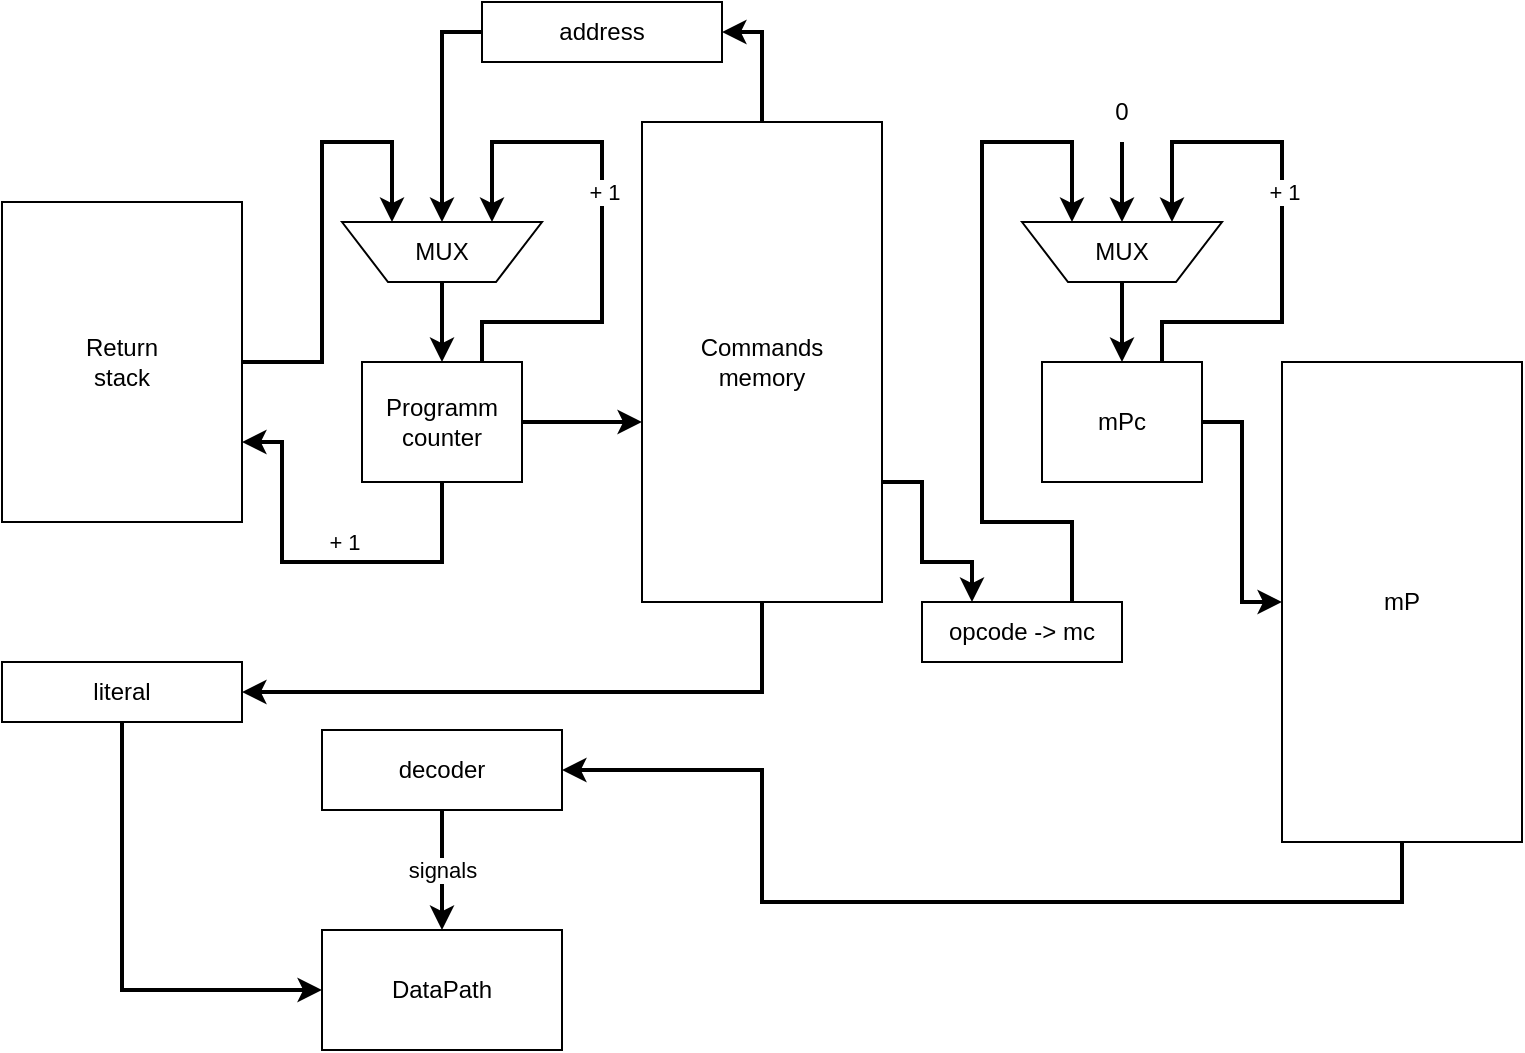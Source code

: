 <mxfile version="20.5.3" type="embed"><diagram name="Страница — 1" id="-2dhWkgFpOOAvYboyMm9"><mxGraphModel dx="1045" dy="750" grid="1" gridSize="10" guides="1" tooltips="1" connect="1" arrows="1" fold="1" page="1" pageScale="1" pageWidth="827" pageHeight="1169" math="0" shadow="0"><root><mxCell id="0"/><mxCell id="1" parent="0"/><mxCell id="Bh3pZPlAoXe7MRYz6FHz-1" value="DataPath" style="rounded=0;whiteSpace=wrap;html=1;" parent="1" vertex="1"><mxGeometry x="200" y="524" width="120" height="60" as="geometry"/></mxCell><mxCell id="Bh3pZPlAoXe7MRYz6FHz-2" value="Return&lt;div&gt;stack&lt;/div&gt;" style="rounded=0;whiteSpace=wrap;html=1;" parent="1" vertex="1"><mxGeometry x="40" y="160" width="120" height="160" as="geometry"/></mxCell><mxCell id="Bh3pZPlAoXe7MRYz6FHz-3" value="Commands&lt;div&gt;&lt;span style=&quot;background-color: initial;&quot;&gt;memory&lt;/span&gt;&lt;br&gt;&lt;/div&gt;" style="rounded=0;whiteSpace=wrap;html=1;" parent="1" vertex="1"><mxGeometry x="360" y="120" width="120" height="240" as="geometry"/></mxCell><mxCell id="Bh3pZPlAoXe7MRYz6FHz-4" value="mP" style="rounded=0;whiteSpace=wrap;html=1;" parent="1" vertex="1"><mxGeometry x="680" y="240" width="120" height="240" as="geometry"/></mxCell><mxCell id="Bh3pZPlAoXe7MRYz6FHz-5" value="mPc" style="rounded=0;whiteSpace=wrap;html=1;" parent="1" vertex="1"><mxGeometry x="560" y="240" width="80" height="60" as="geometry"/></mxCell><mxCell id="Bh3pZPlAoXe7MRYz6FHz-6" value="decoder" style="rounded=0;whiteSpace=wrap;html=1;" parent="1" vertex="1"><mxGeometry x="200" y="424" width="120" height="40" as="geometry"/></mxCell><mxCell id="Bh3pZPlAoXe7MRYz6FHz-8" value="Programm&lt;div&gt;counter&lt;/div&gt;" style="rounded=0;whiteSpace=wrap;html=1;" parent="1" vertex="1"><mxGeometry x="220" y="240" width="80" height="60" as="geometry"/></mxCell><mxCell id="2" value="" style="endArrow=classic;html=1;rounded=0;exitX=1;exitY=0.5;exitDx=0;exitDy=0;entryX=0;entryY=0.5;entryDx=0;entryDy=0;strokeWidth=2;" edge="1" parent="1" source="Bh3pZPlAoXe7MRYz6FHz-5" target="Bh3pZPlAoXe7MRYz6FHz-4"><mxGeometry width="50" height="50" relative="1" as="geometry"><mxPoint x="390" y="530" as="sourcePoint"/><mxPoint x="440" y="480" as="targetPoint"/><Array as="points"><mxPoint x="660" y="270"/><mxPoint x="660" y="360"/></Array></mxGeometry></mxCell><mxCell id="4" value="MUX" style="verticalLabelPosition=middle;verticalAlign=middle;html=1;shape=trapezoid;perimeter=trapezoidPerimeter;whiteSpace=wrap;size=0.23;arcSize=10;flipV=1;labelPosition=center;align=center;rotation=0;" vertex="1" parent="1"><mxGeometry x="550" y="170" width="100" height="30" as="geometry"/></mxCell><mxCell id="5" value="" style="endArrow=classic;html=1;rounded=0;exitX=0.5;exitY=1;exitDx=0;exitDy=0;entryX=0.5;entryY=0;entryDx=0;entryDy=0;strokeWidth=2;" edge="1" parent="1" source="4" target="Bh3pZPlAoXe7MRYz6FHz-5"><mxGeometry width="50" height="50" relative="1" as="geometry"><mxPoint x="510" y="410" as="sourcePoint"/><mxPoint x="560" y="360" as="targetPoint"/></mxGeometry></mxCell><mxCell id="6" value="" style="endArrow=classic;html=1;rounded=0;exitX=0.5;exitY=1;exitDx=0;exitDy=0;entryX=1;entryY=0.5;entryDx=0;entryDy=0;strokeWidth=2;" edge="1" parent="1" source="Bh3pZPlAoXe7MRYz6FHz-4" target="Bh3pZPlAoXe7MRYz6FHz-6"><mxGeometry width="50" height="50" relative="1" as="geometry"><mxPoint x="510" y="410" as="sourcePoint"/><mxPoint x="560" y="360" as="targetPoint"/><Array as="points"><mxPoint x="740" y="510"/><mxPoint x="420" y="510"/><mxPoint x="420" y="444"/></Array></mxGeometry></mxCell><mxCell id="7" value="" style="endArrow=classic;html=1;rounded=0;exitX=0.5;exitY=1;exitDx=0;exitDy=0;entryX=0.5;entryY=0;entryDx=0;entryDy=0;strokeWidth=2;" edge="1" parent="1" source="Bh3pZPlAoXe7MRYz6FHz-6" target="Bh3pZPlAoXe7MRYz6FHz-1"><mxGeometry relative="1" as="geometry"><mxPoint x="480" y="414" as="sourcePoint"/><mxPoint x="580" y="414" as="targetPoint"/></mxGeometry></mxCell><mxCell id="8" value="signals" style="edgeLabel;resizable=0;html=1;align=center;verticalAlign=middle;" connectable="0" vertex="1" parent="7"><mxGeometry relative="1" as="geometry"/></mxCell><mxCell id="9" value="" style="endArrow=classic;html=1;rounded=0;exitX=0.75;exitY=0;exitDx=0;exitDy=0;entryX=0.75;entryY=0;entryDx=0;entryDy=0;strokeWidth=2;" edge="1" parent="1" source="Bh3pZPlAoXe7MRYz6FHz-5" target="4"><mxGeometry width="50" height="50" relative="1" as="geometry"><mxPoint x="390" y="300" as="sourcePoint"/><mxPoint x="440" y="250" as="targetPoint"/><Array as="points"><mxPoint x="620" y="220"/><mxPoint x="680" y="220"/><mxPoint x="680" y="130"/><mxPoint x="625" y="130"/></Array></mxGeometry></mxCell><mxCell id="10" value="+ 1" style="edgeLabel;html=1;align=center;verticalAlign=middle;resizable=0;points=[];" vertex="1" connectable="0" parent="9"><mxGeometry x="0.099" y="-1" relative="1" as="geometry"><mxPoint as="offset"/></mxGeometry></mxCell><mxCell id="11" value="" style="endArrow=classic;html=1;rounded=0;entryX=0.5;entryY=0;entryDx=0;entryDy=0;exitX=0.5;exitY=1;exitDx=0;exitDy=0;strokeWidth=2;" edge="1" parent="1" source="12" target="4"><mxGeometry width="50" height="50" relative="1" as="geometry"><mxPoint x="600" y="130" as="sourcePoint"/><mxPoint x="560" y="180" as="targetPoint"/></mxGeometry></mxCell><mxCell id="12" value="0" style="text;html=1;strokeColor=none;fillColor=none;align=center;verticalAlign=middle;whiteSpace=wrap;rounded=0;strokeWidth=2;" vertex="1" parent="1"><mxGeometry x="590" y="100" width="20" height="30" as="geometry"/></mxCell><mxCell id="13" value="opcode -&amp;gt; mc" style="rounded=0;whiteSpace=wrap;html=1;" vertex="1" parent="1"><mxGeometry x="500" y="360" width="100" height="30" as="geometry"/></mxCell><mxCell id="14" value="" style="endArrow=classic;html=1;rounded=0;exitX=1;exitY=0.75;exitDx=0;exitDy=0;entryX=0.25;entryY=0;entryDx=0;entryDy=0;strokeWidth=2;" edge="1" parent="1" source="Bh3pZPlAoXe7MRYz6FHz-3" target="13"><mxGeometry width="50" height="50" relative="1" as="geometry"><mxPoint x="510" y="340" as="sourcePoint"/><mxPoint x="560" y="290" as="targetPoint"/><Array as="points"><mxPoint x="500" y="300"/><mxPoint x="500" y="340"/><mxPoint x="525" y="340"/></Array></mxGeometry></mxCell><mxCell id="15" value="" style="endArrow=classic;html=1;rounded=0;exitX=0.75;exitY=0;exitDx=0;exitDy=0;entryX=0.25;entryY=0;entryDx=0;entryDy=0;strokeWidth=2;" edge="1" parent="1" source="13" target="4"><mxGeometry width="50" height="50" relative="1" as="geometry"><mxPoint x="510" y="340" as="sourcePoint"/><mxPoint x="560" y="290" as="targetPoint"/><Array as="points"><mxPoint x="575" y="320"/><mxPoint x="530" y="320"/><mxPoint x="530" y="130"/><mxPoint x="575" y="130"/></Array></mxGeometry></mxCell><mxCell id="16" value="" style="endArrow=classic;html=1;rounded=0;exitX=1;exitY=0.5;exitDx=0;exitDy=0;entryX=0.25;entryY=0;entryDx=0;entryDy=0;strokeWidth=2;" edge="1" parent="1" source="Bh3pZPlAoXe7MRYz6FHz-2" target="21"><mxGeometry width="50" height="50" relative="1" as="geometry"><mxPoint x="430" y="350" as="sourcePoint"/><mxPoint x="480" y="300" as="targetPoint"/><Array as="points"><mxPoint x="200" y="240"/><mxPoint x="200" y="130"/><mxPoint x="235" y="130"/></Array></mxGeometry></mxCell><mxCell id="18" value="" style="endArrow=classic;html=1;rounded=0;entryX=1;entryY=0.75;entryDx=0;entryDy=0;exitX=0.5;exitY=1;exitDx=0;exitDy=0;strokeWidth=2;" edge="1" parent="1" source="Bh3pZPlAoXe7MRYz6FHz-8" target="Bh3pZPlAoXe7MRYz6FHz-2"><mxGeometry width="50" height="50" relative="1" as="geometry"><mxPoint x="430" y="350" as="sourcePoint"/><mxPoint x="480" y="300" as="targetPoint"/><Array as="points"><mxPoint x="260" y="340"/><mxPoint x="180" y="340"/><mxPoint x="180" y="280"/></Array></mxGeometry></mxCell><mxCell id="19" value="+ 1" style="edgeLabel;html=1;align=center;verticalAlign=middle;resizable=0;points=[];" vertex="1" connectable="0" parent="18"><mxGeometry x="0.036" y="1" relative="1" as="geometry"><mxPoint x="14" y="-11" as="offset"/></mxGeometry></mxCell><mxCell id="20" value="" style="endArrow=classic;html=1;rounded=0;exitX=1;exitY=0.5;exitDx=0;exitDy=0;strokeWidth=2;" edge="1" parent="1" source="Bh3pZPlAoXe7MRYz6FHz-8"><mxGeometry width="50" height="50" relative="1" as="geometry"><mxPoint x="430" y="380" as="sourcePoint"/><mxPoint x="360" y="270" as="targetPoint"/><Array as="points"/></mxGeometry></mxCell><mxCell id="21" value="MUX" style="verticalLabelPosition=middle;verticalAlign=middle;html=1;shape=trapezoid;perimeter=trapezoidPerimeter;whiteSpace=wrap;size=0.23;arcSize=10;flipV=1;labelPosition=center;align=center;rotation=0;" vertex="1" parent="1"><mxGeometry x="210" y="170" width="100" height="30" as="geometry"/></mxCell><mxCell id="22" value="" style="endArrow=classic;html=1;rounded=0;exitX=0.75;exitY=0;exitDx=0;exitDy=0;entryX=0.75;entryY=0;entryDx=0;entryDy=0;strokeWidth=2;" edge="1" parent="1" source="Bh3pZPlAoXe7MRYz6FHz-8" target="21"><mxGeometry width="50" height="50" relative="1" as="geometry"><mxPoint x="280" y="240" as="sourcePoint"/><mxPoint x="285" y="170" as="targetPoint"/><Array as="points"><mxPoint x="280" y="220"/><mxPoint x="340" y="220"/><mxPoint x="340" y="130"/><mxPoint x="285" y="130"/></Array></mxGeometry></mxCell><mxCell id="23" value="+ 1" style="edgeLabel;html=1;align=center;verticalAlign=middle;resizable=0;points=[];" vertex="1" connectable="0" parent="22"><mxGeometry x="0.099" y="-1" relative="1" as="geometry"><mxPoint as="offset"/></mxGeometry></mxCell><mxCell id="24" value="" style="endArrow=classic;html=1;rounded=0;exitX=0.5;exitY=1;exitDx=0;exitDy=0;entryX=0.5;entryY=0;entryDx=0;entryDy=0;strokeWidth=2;" edge="1" parent="1" source="21" target="Bh3pZPlAoXe7MRYz6FHz-8"><mxGeometry width="50" height="50" relative="1" as="geometry"><mxPoint x="610" y="210" as="sourcePoint"/><mxPoint x="610" y="250" as="targetPoint"/></mxGeometry></mxCell><mxCell id="25" value="address" style="rounded=0;whiteSpace=wrap;html=1;" vertex="1" parent="1"><mxGeometry x="280" y="60" width="120" height="30" as="geometry"/></mxCell><mxCell id="26" value="" style="endArrow=classic;html=1;rounded=0;entryX=1;entryY=0.5;entryDx=0;entryDy=0;exitX=0.5;exitY=0;exitDx=0;exitDy=0;strokeWidth=2;" edge="1" parent="1" source="Bh3pZPlAoXe7MRYz6FHz-3" target="25"><mxGeometry width="50" height="50" relative="1" as="geometry"><mxPoint x="390" y="230" as="sourcePoint"/><mxPoint x="440" y="180" as="targetPoint"/><Array as="points"><mxPoint x="420" y="75"/></Array></mxGeometry></mxCell><mxCell id="27" value="" style="endArrow=classic;html=1;rounded=0;exitX=0;exitY=0.5;exitDx=0;exitDy=0;entryX=0.5;entryY=0;entryDx=0;entryDy=0;strokeWidth=2;" edge="1" parent="1" source="25" target="21"><mxGeometry width="50" height="50" relative="1" as="geometry"><mxPoint x="390" y="220" as="sourcePoint"/><mxPoint x="440" y="170" as="targetPoint"/><Array as="points"><mxPoint x="260" y="75"/></Array></mxGeometry></mxCell><mxCell id="28" value="" style="endArrow=classic;html=1;rounded=0;exitX=0.5;exitY=1;exitDx=0;exitDy=0;entryX=1;entryY=0.5;entryDx=0;entryDy=0;strokeWidth=2;" edge="1" parent="1" source="Bh3pZPlAoXe7MRYz6FHz-3" target="29"><mxGeometry width="50" height="50" relative="1" as="geometry"><mxPoint x="600" y="480" as="sourcePoint"/><mxPoint x="650" y="430" as="targetPoint"/><Array as="points"><mxPoint x="420" y="405"/></Array></mxGeometry></mxCell><mxCell id="29" value="literal" style="rounded=0;whiteSpace=wrap;html=1;" vertex="1" parent="1"><mxGeometry x="40" y="390" width="120" height="30" as="geometry"/></mxCell><mxCell id="30" value="" style="endArrow=classic;html=1;rounded=0;exitX=0.5;exitY=1;exitDx=0;exitDy=0;entryX=0;entryY=0.5;entryDx=0;entryDy=0;strokeWidth=2;" edge="1" parent="1" source="29" target="Bh3pZPlAoXe7MRYz6FHz-1"><mxGeometry width="50" height="50" relative="1" as="geometry"><mxPoint x="600" y="480" as="sourcePoint"/><mxPoint x="650" y="430" as="targetPoint"/><Array as="points"><mxPoint x="100" y="554"/></Array></mxGeometry></mxCell></root></mxGraphModel></diagram></mxfile>